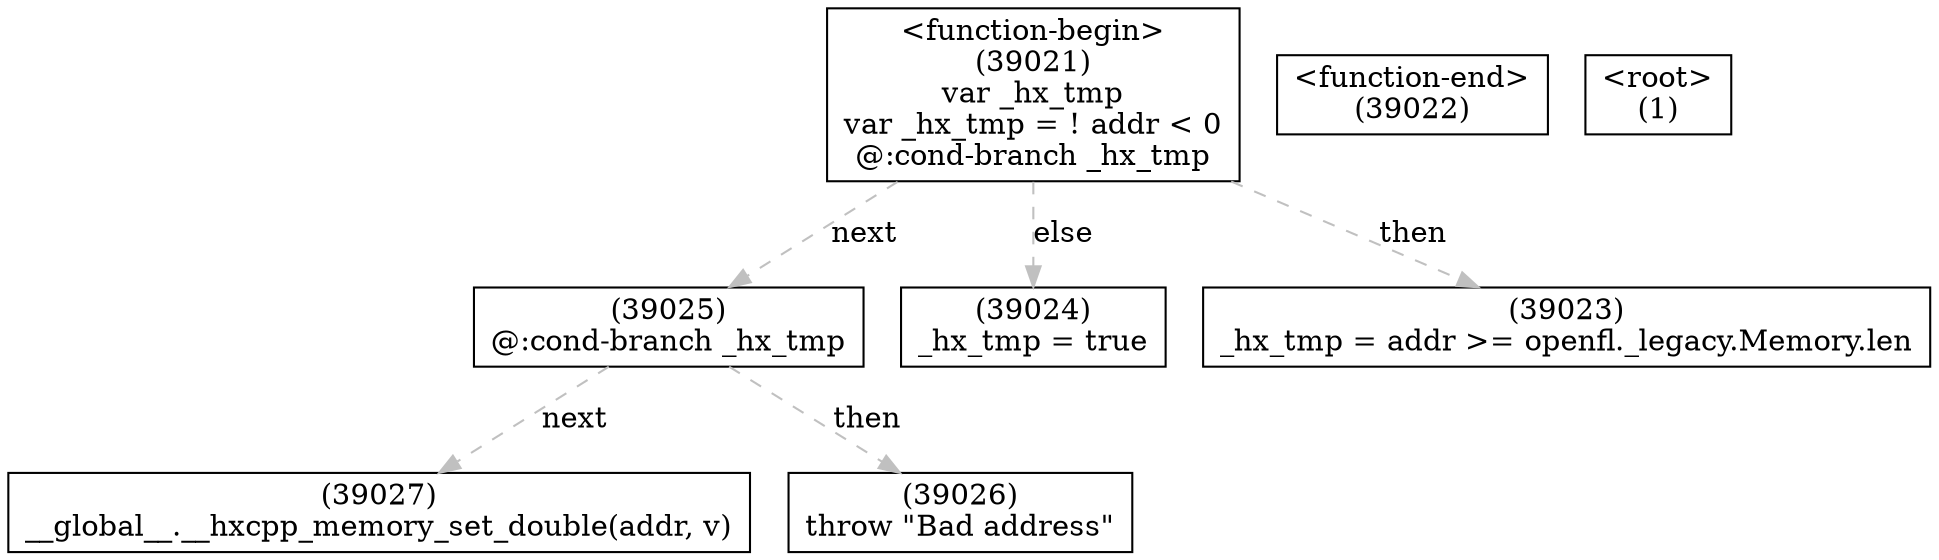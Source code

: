 digraph graphname {
n39027 [shape=box,label="(39027)\n__global__.__hxcpp_memory_set_double(addr, v)"];
n39026 [shape=box,label="(39026)\nthrow \"Bad address\""];
n39025 [shape=box,label="(39025)\n@:cond-branch _hx_tmp"];
n39025 -> n39026[style="dashed",color="gray",label="then"];
n39025 -> n39027[style="dashed",color="gray",label="next"];
n39024 [shape=box,label="(39024)\n_hx_tmp = true"];
n39023 [shape=box,label="(39023)\n_hx_tmp = addr >= openfl._legacy.Memory.len"];
n39022 [shape=box,label="<function-end>
(39022)"];
n39021 [shape=box,label="<function-begin>
(39021)\nvar _hx_tmp\nvar _hx_tmp = ! addr < 0\n@:cond-branch _hx_tmp"];
n39021 -> n39023[style="dashed",color="gray",label="then"];
n39021 -> n39024[style="dashed",color="gray",label="else"];
n39021 -> n39025[style="dashed",color="gray",label="next"];
n1 [shape=box,label="<root>
(1)"];
}
